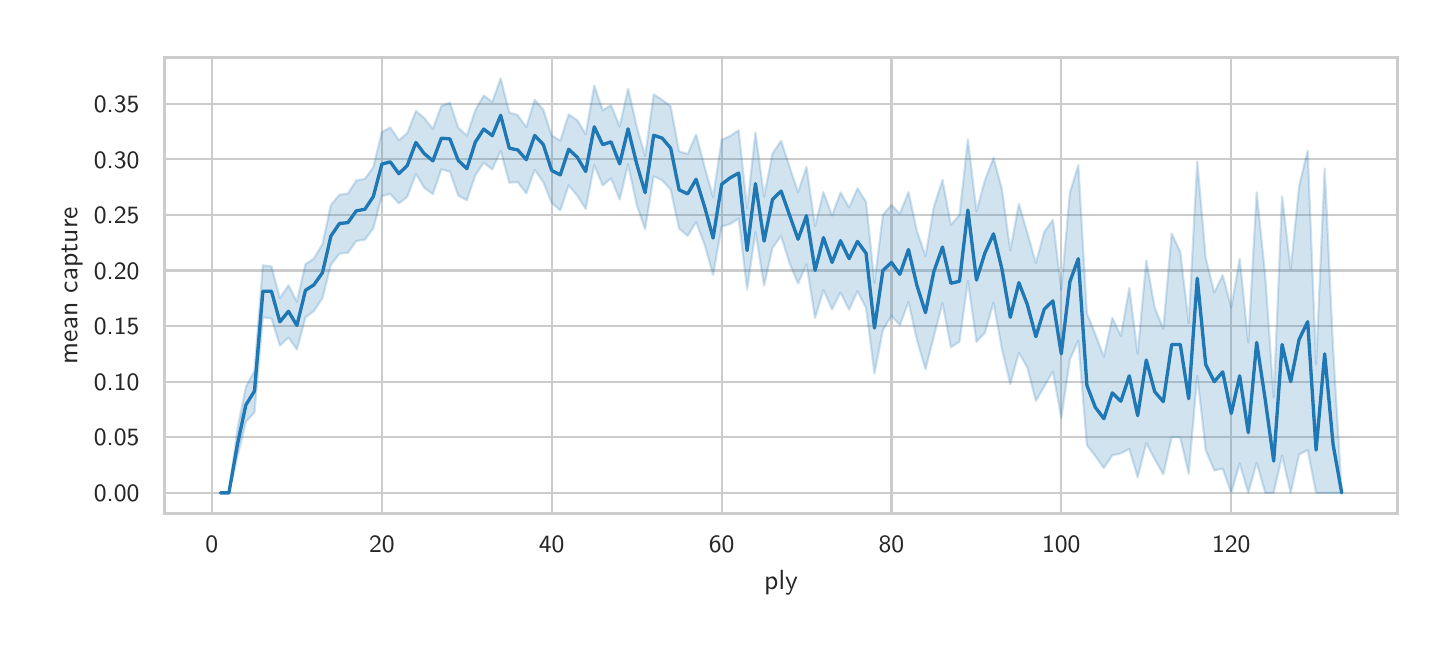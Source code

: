 \begingroup%
\makeatletter%
\begin{pgfpicture}%
\pgfpathrectangle{\pgfpointorigin}{\pgfqpoint{7.0in}{3.0in}}%
\pgfusepath{use as bounding box, clip}%
\begin{pgfscope}%
\pgfsetbuttcap%
\pgfsetmiterjoin%
\definecolor{currentfill}{rgb}{1.0,1.0,1.0}%
\pgfsetfillcolor{currentfill}%
\pgfsetlinewidth{0.0pt}%
\definecolor{currentstroke}{rgb}{1.0,1.0,1.0}%
\pgfsetstrokecolor{currentstroke}%
\pgfsetdash{}{0pt}%
\pgfpathmoveto{\pgfqpoint{0.0in}{0.0in}}%
\pgfpathlineto{\pgfqpoint{7.0in}{0.0in}}%
\pgfpathlineto{\pgfqpoint{7.0in}{3.0in}}%
\pgfpathlineto{\pgfqpoint{0.0in}{3.0in}}%
\pgfpathclose%
\pgfusepath{fill}%
\end{pgfscope}%
\begin{pgfscope}%
\pgfsetbuttcap%
\pgfsetmiterjoin%
\definecolor{currentfill}{rgb}{1.0,1.0,1.0}%
\pgfsetfillcolor{currentfill}%
\pgfsetlinewidth{0.0pt}%
\definecolor{currentstroke}{rgb}{0.0,0.0,0.0}%
\pgfsetstrokecolor{currentstroke}%
\pgfsetstrokeopacity{0.0}%
\pgfsetdash{}{0pt}%
\pgfpathmoveto{\pgfqpoint{0.684in}{0.571in}}%
\pgfpathlineto{\pgfqpoint{6.85in}{0.571in}}%
\pgfpathlineto{\pgfqpoint{6.85in}{2.85in}}%
\pgfpathlineto{\pgfqpoint{0.684in}{2.85in}}%
\pgfpathclose%
\pgfusepath{fill}%
\end{pgfscope}%
\begin{pgfscope}%
\pgfpathrectangle{\pgfqpoint{0.684in}{0.571in}}{\pgfqpoint{6.166in}{2.279in}}%
\pgfusepath{clip}%
\pgfsetroundcap%
\pgfsetroundjoin%
\pgfsetlinewidth{0.803pt}%
\definecolor{currentstroke}{rgb}{0.8,0.8,0.8}%
\pgfsetstrokecolor{currentstroke}%
\pgfsetdash{}{0pt}%
\pgfpathmoveto{\pgfqpoint{0.921in}{0.571in}}%
\pgfpathlineto{\pgfqpoint{0.921in}{2.85in}}%
\pgfusepath{stroke}%
\end{pgfscope}%
\begin{pgfscope}%
\definecolor{textcolor}{rgb}{0.15,0.15,0.15}%
\pgfsetstrokecolor{textcolor}%
\pgfsetfillcolor{textcolor}%
\pgftext[x=0.921in,y=0.456in,,top]{\color{textcolor}\sffamily\fontsize{8.8}{10.56}\selectfont 0}%
\end{pgfscope}%
\begin{pgfscope}%
\pgfpathrectangle{\pgfqpoint{0.684in}{0.571in}}{\pgfqpoint{6.166in}{2.279in}}%
\pgfusepath{clip}%
\pgfsetroundcap%
\pgfsetroundjoin%
\pgfsetlinewidth{0.803pt}%
\definecolor{currentstroke}{rgb}{0.8,0.8,0.8}%
\pgfsetstrokecolor{currentstroke}%
\pgfsetdash{}{0pt}%
\pgfpathmoveto{\pgfqpoint{1.771in}{0.571in}}%
\pgfpathlineto{\pgfqpoint{1.771in}{2.85in}}%
\pgfusepath{stroke}%
\end{pgfscope}%
\begin{pgfscope}%
\definecolor{textcolor}{rgb}{0.15,0.15,0.15}%
\pgfsetstrokecolor{textcolor}%
\pgfsetfillcolor{textcolor}%
\pgftext[x=1.771in,y=0.456in,,top]{\color{textcolor}\sffamily\fontsize{8.8}{10.56}\selectfont 20}%
\end{pgfscope}%
\begin{pgfscope}%
\pgfpathrectangle{\pgfqpoint{0.684in}{0.571in}}{\pgfqpoint{6.166in}{2.279in}}%
\pgfusepath{clip}%
\pgfsetroundcap%
\pgfsetroundjoin%
\pgfsetlinewidth{0.803pt}%
\definecolor{currentstroke}{rgb}{0.8,0.8,0.8}%
\pgfsetstrokecolor{currentstroke}%
\pgfsetdash{}{0pt}%
\pgfpathmoveto{\pgfqpoint{2.62in}{0.571in}}%
\pgfpathlineto{\pgfqpoint{2.62in}{2.85in}}%
\pgfusepath{stroke}%
\end{pgfscope}%
\begin{pgfscope}%
\definecolor{textcolor}{rgb}{0.15,0.15,0.15}%
\pgfsetstrokecolor{textcolor}%
\pgfsetfillcolor{textcolor}%
\pgftext[x=2.62in,y=0.456in,,top]{\color{textcolor}\sffamily\fontsize{8.8}{10.56}\selectfont 40}%
\end{pgfscope}%
\begin{pgfscope}%
\pgfpathrectangle{\pgfqpoint{0.684in}{0.571in}}{\pgfqpoint{6.166in}{2.279in}}%
\pgfusepath{clip}%
\pgfsetroundcap%
\pgfsetroundjoin%
\pgfsetlinewidth{0.803pt}%
\definecolor{currentstroke}{rgb}{0.8,0.8,0.8}%
\pgfsetstrokecolor{currentstroke}%
\pgfsetdash{}{0pt}%
\pgfpathmoveto{\pgfqpoint{3.47in}{0.571in}}%
\pgfpathlineto{\pgfqpoint{3.47in}{2.85in}}%
\pgfusepath{stroke}%
\end{pgfscope}%
\begin{pgfscope}%
\definecolor{textcolor}{rgb}{0.15,0.15,0.15}%
\pgfsetstrokecolor{textcolor}%
\pgfsetfillcolor{textcolor}%
\pgftext[x=3.47in,y=0.456in,,top]{\color{textcolor}\sffamily\fontsize{8.8}{10.56}\selectfont 60}%
\end{pgfscope}%
\begin{pgfscope}%
\pgfpathrectangle{\pgfqpoint{0.684in}{0.571in}}{\pgfqpoint{6.166in}{2.279in}}%
\pgfusepath{clip}%
\pgfsetroundcap%
\pgfsetroundjoin%
\pgfsetlinewidth{0.803pt}%
\definecolor{currentstroke}{rgb}{0.8,0.8,0.8}%
\pgfsetstrokecolor{currentstroke}%
\pgfsetdash{}{0pt}%
\pgfpathmoveto{\pgfqpoint{4.319in}{0.571in}}%
\pgfpathlineto{\pgfqpoint{4.319in}{2.85in}}%
\pgfusepath{stroke}%
\end{pgfscope}%
\begin{pgfscope}%
\definecolor{textcolor}{rgb}{0.15,0.15,0.15}%
\pgfsetstrokecolor{textcolor}%
\pgfsetfillcolor{textcolor}%
\pgftext[x=4.319in,y=0.456in,,top]{\color{textcolor}\sffamily\fontsize{8.8}{10.56}\selectfont 80}%
\end{pgfscope}%
\begin{pgfscope}%
\pgfpathrectangle{\pgfqpoint{0.684in}{0.571in}}{\pgfqpoint{6.166in}{2.279in}}%
\pgfusepath{clip}%
\pgfsetroundcap%
\pgfsetroundjoin%
\pgfsetlinewidth{0.803pt}%
\definecolor{currentstroke}{rgb}{0.8,0.8,0.8}%
\pgfsetstrokecolor{currentstroke}%
\pgfsetdash{}{0pt}%
\pgfpathmoveto{\pgfqpoint{5.168in}{0.571in}}%
\pgfpathlineto{\pgfqpoint{5.168in}{2.85in}}%
\pgfusepath{stroke}%
\end{pgfscope}%
\begin{pgfscope}%
\definecolor{textcolor}{rgb}{0.15,0.15,0.15}%
\pgfsetstrokecolor{textcolor}%
\pgfsetfillcolor{textcolor}%
\pgftext[x=5.168in,y=0.456in,,top]{\color{textcolor}\sffamily\fontsize{8.8}{10.56}\selectfont 100}%
\end{pgfscope}%
\begin{pgfscope}%
\pgfpathrectangle{\pgfqpoint{0.684in}{0.571in}}{\pgfqpoint{6.166in}{2.279in}}%
\pgfusepath{clip}%
\pgfsetroundcap%
\pgfsetroundjoin%
\pgfsetlinewidth{0.803pt}%
\definecolor{currentstroke}{rgb}{0.8,0.8,0.8}%
\pgfsetstrokecolor{currentstroke}%
\pgfsetdash{}{0pt}%
\pgfpathmoveto{\pgfqpoint{6.018in}{0.571in}}%
\pgfpathlineto{\pgfqpoint{6.018in}{2.85in}}%
\pgfusepath{stroke}%
\end{pgfscope}%
\begin{pgfscope}%
\definecolor{textcolor}{rgb}{0.15,0.15,0.15}%
\pgfsetstrokecolor{textcolor}%
\pgfsetfillcolor{textcolor}%
\pgftext[x=6.018in,y=0.456in,,top]{\color{textcolor}\sffamily\fontsize{8.8}{10.56}\selectfont 120}%
\end{pgfscope}%
\begin{pgfscope}%
\definecolor{textcolor}{rgb}{0.15,0.15,0.15}%
\pgfsetstrokecolor{textcolor}%
\pgfsetfillcolor{textcolor}%
\pgftext[x=3.767in,y=0.288in,,top]{\color{textcolor}\sffamily\fontsize{9.6}{11.52}\selectfont ply}%
\end{pgfscope}%
\begin{pgfscope}%
\pgfpathrectangle{\pgfqpoint{0.684in}{0.571in}}{\pgfqpoint{6.166in}{2.279in}}%
\pgfusepath{clip}%
\pgfsetroundcap%
\pgfsetroundjoin%
\pgfsetlinewidth{0.803pt}%
\definecolor{currentstroke}{rgb}{0.8,0.8,0.8}%
\pgfsetstrokecolor{currentstroke}%
\pgfsetdash{}{0pt}%
\pgfpathmoveto{\pgfqpoint{0.684in}{0.674in}}%
\pgfpathlineto{\pgfqpoint{6.85in}{0.674in}}%
\pgfusepath{stroke}%
\end{pgfscope}%
\begin{pgfscope}%
\definecolor{textcolor}{rgb}{0.15,0.15,0.15}%
\pgfsetstrokecolor{textcolor}%
\pgfsetfillcolor{textcolor}%
\pgftext[x=0.331in,y=0.631in,left,base]{\color{textcolor}\sffamily\fontsize{8.8}{10.56}\selectfont 0.00}%
\end{pgfscope}%
\begin{pgfscope}%
\pgfpathrectangle{\pgfqpoint{0.684in}{0.571in}}{\pgfqpoint{6.166in}{2.279in}}%
\pgfusepath{clip}%
\pgfsetroundcap%
\pgfsetroundjoin%
\pgfsetlinewidth{0.803pt}%
\definecolor{currentstroke}{rgb}{0.8,0.8,0.8}%
\pgfsetstrokecolor{currentstroke}%
\pgfsetdash{}{0pt}%
\pgfpathmoveto{\pgfqpoint{0.684in}{0.952in}}%
\pgfpathlineto{\pgfqpoint{6.85in}{0.952in}}%
\pgfusepath{stroke}%
\end{pgfscope}%
\begin{pgfscope}%
\definecolor{textcolor}{rgb}{0.15,0.15,0.15}%
\pgfsetstrokecolor{textcolor}%
\pgfsetfillcolor{textcolor}%
\pgftext[x=0.331in,y=0.909in,left,base]{\color{textcolor}\sffamily\fontsize{8.8}{10.56}\selectfont 0.05}%
\end{pgfscope}%
\begin{pgfscope}%
\pgfpathrectangle{\pgfqpoint{0.684in}{0.571in}}{\pgfqpoint{6.166in}{2.279in}}%
\pgfusepath{clip}%
\pgfsetroundcap%
\pgfsetroundjoin%
\pgfsetlinewidth{0.803pt}%
\definecolor{currentstroke}{rgb}{0.8,0.8,0.8}%
\pgfsetstrokecolor{currentstroke}%
\pgfsetdash{}{0pt}%
\pgfpathmoveto{\pgfqpoint{0.684in}{1.23in}}%
\pgfpathlineto{\pgfqpoint{6.85in}{1.23in}}%
\pgfusepath{stroke}%
\end{pgfscope}%
\begin{pgfscope}%
\definecolor{textcolor}{rgb}{0.15,0.15,0.15}%
\pgfsetstrokecolor{textcolor}%
\pgfsetfillcolor{textcolor}%
\pgftext[x=0.331in,y=1.187in,left,base]{\color{textcolor}\sffamily\fontsize{8.8}{10.56}\selectfont 0.10}%
\end{pgfscope}%
\begin{pgfscope}%
\pgfpathrectangle{\pgfqpoint{0.684in}{0.571in}}{\pgfqpoint{6.166in}{2.279in}}%
\pgfusepath{clip}%
\pgfsetroundcap%
\pgfsetroundjoin%
\pgfsetlinewidth{0.803pt}%
\definecolor{currentstroke}{rgb}{0.8,0.8,0.8}%
\pgfsetstrokecolor{currentstroke}%
\pgfsetdash{}{0pt}%
\pgfpathmoveto{\pgfqpoint{0.684in}{1.508in}}%
\pgfpathlineto{\pgfqpoint{6.85in}{1.508in}}%
\pgfusepath{stroke}%
\end{pgfscope}%
\begin{pgfscope}%
\definecolor{textcolor}{rgb}{0.15,0.15,0.15}%
\pgfsetstrokecolor{textcolor}%
\pgfsetfillcolor{textcolor}%
\pgftext[x=0.331in,y=1.464in,left,base]{\color{textcolor}\sffamily\fontsize{8.8}{10.56}\selectfont 0.15}%
\end{pgfscope}%
\begin{pgfscope}%
\pgfpathrectangle{\pgfqpoint{0.684in}{0.571in}}{\pgfqpoint{6.166in}{2.279in}}%
\pgfusepath{clip}%
\pgfsetroundcap%
\pgfsetroundjoin%
\pgfsetlinewidth{0.803pt}%
\definecolor{currentstroke}{rgb}{0.8,0.8,0.8}%
\pgfsetstrokecolor{currentstroke}%
\pgfsetdash{}{0pt}%
\pgfpathmoveto{\pgfqpoint{0.684in}{1.786in}}%
\pgfpathlineto{\pgfqpoint{6.85in}{1.786in}}%
\pgfusepath{stroke}%
\end{pgfscope}%
\begin{pgfscope}%
\definecolor{textcolor}{rgb}{0.15,0.15,0.15}%
\pgfsetstrokecolor{textcolor}%
\pgfsetfillcolor{textcolor}%
\pgftext[x=0.331in,y=1.742in,left,base]{\color{textcolor}\sffamily\fontsize{8.8}{10.56}\selectfont 0.20}%
\end{pgfscope}%
\begin{pgfscope}%
\pgfpathrectangle{\pgfqpoint{0.684in}{0.571in}}{\pgfqpoint{6.166in}{2.279in}}%
\pgfusepath{clip}%
\pgfsetroundcap%
\pgfsetroundjoin%
\pgfsetlinewidth{0.803pt}%
\definecolor{currentstroke}{rgb}{0.8,0.8,0.8}%
\pgfsetstrokecolor{currentstroke}%
\pgfsetdash{}{0pt}%
\pgfpathmoveto{\pgfqpoint{0.684in}{2.064in}}%
\pgfpathlineto{\pgfqpoint{6.85in}{2.064in}}%
\pgfusepath{stroke}%
\end{pgfscope}%
\begin{pgfscope}%
\definecolor{textcolor}{rgb}{0.15,0.15,0.15}%
\pgfsetstrokecolor{textcolor}%
\pgfsetfillcolor{textcolor}%
\pgftext[x=0.331in,y=2.02in,left,base]{\color{textcolor}\sffamily\fontsize{8.8}{10.56}\selectfont 0.25}%
\end{pgfscope}%
\begin{pgfscope}%
\pgfpathrectangle{\pgfqpoint{0.684in}{0.571in}}{\pgfqpoint{6.166in}{2.279in}}%
\pgfusepath{clip}%
\pgfsetroundcap%
\pgfsetroundjoin%
\pgfsetlinewidth{0.803pt}%
\definecolor{currentstroke}{rgb}{0.8,0.8,0.8}%
\pgfsetstrokecolor{currentstroke}%
\pgfsetdash{}{0pt}%
\pgfpathmoveto{\pgfqpoint{0.684in}{2.342in}}%
\pgfpathlineto{\pgfqpoint{6.85in}{2.342in}}%
\pgfusepath{stroke}%
\end{pgfscope}%
\begin{pgfscope}%
\definecolor{textcolor}{rgb}{0.15,0.15,0.15}%
\pgfsetstrokecolor{textcolor}%
\pgfsetfillcolor{textcolor}%
\pgftext[x=0.331in,y=2.298in,left,base]{\color{textcolor}\sffamily\fontsize{8.8}{10.56}\selectfont 0.30}%
\end{pgfscope}%
\begin{pgfscope}%
\pgfpathrectangle{\pgfqpoint{0.684in}{0.571in}}{\pgfqpoint{6.166in}{2.279in}}%
\pgfusepath{clip}%
\pgfsetroundcap%
\pgfsetroundjoin%
\pgfsetlinewidth{0.803pt}%
\definecolor{currentstroke}{rgb}{0.8,0.8,0.8}%
\pgfsetstrokecolor{currentstroke}%
\pgfsetdash{}{0pt}%
\pgfpathmoveto{\pgfqpoint{0.684in}{2.62in}}%
\pgfpathlineto{\pgfqpoint{6.85in}{2.62in}}%
\pgfusepath{stroke}%
\end{pgfscope}%
\begin{pgfscope}%
\definecolor{textcolor}{rgb}{0.15,0.15,0.15}%
\pgfsetstrokecolor{textcolor}%
\pgfsetfillcolor{textcolor}%
\pgftext[x=0.331in,y=2.576in,left,base]{\color{textcolor}\sffamily\fontsize{8.8}{10.56}\selectfont 0.35}%
\end{pgfscope}%
\begin{pgfscope}%
\definecolor{textcolor}{rgb}{0.15,0.15,0.15}%
\pgfsetstrokecolor{textcolor}%
\pgfsetfillcolor{textcolor}%
\pgftext[x=0.275in,y=1.71in,,bottom,rotate=90.0]{\color{textcolor}\sffamily\fontsize{9.6}{11.52}\selectfont mean capture}%
\end{pgfscope}%
\begin{pgfscope}%
\pgfpathrectangle{\pgfqpoint{0.684in}{0.571in}}{\pgfqpoint{6.166in}{2.279in}}%
\pgfusepath{clip}%
\pgfsetbuttcap%
\pgfsetroundjoin%
\definecolor{currentfill}{rgb}{0.122,0.467,0.706}%
\pgfsetfillcolor{currentfill}%
\pgfsetfillopacity{0.2}%
\pgfsetlinewidth{0.803pt}%
\definecolor{currentstroke}{rgb}{0.122,0.467,0.706}%
\pgfsetstrokecolor{currentstroke}%
\pgfsetstrokeopacity{0.2}%
\pgfsetdash{}{0pt}%
\pgfpathmoveto{\pgfqpoint{0.964in}{0.674in}}%
\pgfpathlineto{\pgfqpoint{0.964in}{0.674in}}%
\pgfpathlineto{\pgfqpoint{1.006in}{0.674in}}%
\pgfpathlineto{\pgfqpoint{1.049in}{0.855in}}%
\pgfpathlineto{\pgfqpoint{1.091in}{1.029in}}%
\pgfpathlineto{\pgfqpoint{1.134in}{1.076in}}%
\pgfpathlineto{\pgfqpoint{1.176in}{1.552in}}%
\pgfpathlineto{\pgfqpoint{1.219in}{1.546in}}%
\pgfpathlineto{\pgfqpoint{1.261in}{1.41in}}%
\pgfpathlineto{\pgfqpoint{1.304in}{1.451in}}%
\pgfpathlineto{\pgfqpoint{1.346in}{1.391in}}%
\pgfpathlineto{\pgfqpoint{1.389in}{1.551in}}%
\pgfpathlineto{\pgfqpoint{1.431in}{1.583in}}%
\pgfpathlineto{\pgfqpoint{1.474in}{1.648in}}%
\pgfpathlineto{\pgfqpoint{1.516in}{1.814in}}%
\pgfpathlineto{\pgfqpoint{1.559in}{1.87in}}%
\pgfpathlineto{\pgfqpoint{1.601in}{1.874in}}%
\pgfpathlineto{\pgfqpoint{1.643in}{1.933in}}%
\pgfpathlineto{\pgfqpoint{1.686in}{1.94in}}%
\pgfpathlineto{\pgfqpoint{1.728in}{1.996in}}%
\pgfpathlineto{\pgfqpoint{1.771in}{2.158in}}%
\pgfpathlineto{\pgfqpoint{1.813in}{2.169in}}%
\pgfpathlineto{\pgfqpoint{1.856in}{2.121in}}%
\pgfpathlineto{\pgfqpoint{1.898in}{2.154in}}%
\pgfpathlineto{\pgfqpoint{1.941in}{2.269in}}%
\pgfpathlineto{\pgfqpoint{1.983in}{2.199in}}%
\pgfpathlineto{\pgfqpoint{2.026in}{2.168in}}%
\pgfpathlineto{\pgfqpoint{2.068in}{2.292in}}%
\pgfpathlineto{\pgfqpoint{2.111in}{2.28in}}%
\pgfpathlineto{\pgfqpoint{2.153in}{2.16in}}%
\pgfpathlineto{\pgfqpoint{2.196in}{2.137in}}%
\pgfpathlineto{\pgfqpoint{2.238in}{2.262in}}%
\pgfpathlineto{\pgfqpoint{2.28in}{2.325in}}%
\pgfpathlineto{\pgfqpoint{2.323in}{2.291in}}%
\pgfpathlineto{\pgfqpoint{2.365in}{2.385in}}%
\pgfpathlineto{\pgfqpoint{2.408in}{2.225in}}%
\pgfpathlineto{\pgfqpoint{2.45in}{2.228in}}%
\pgfpathlineto{\pgfqpoint{2.493in}{2.171in}}%
\pgfpathlineto{\pgfqpoint{2.535in}{2.29in}}%
\pgfpathlineto{\pgfqpoint{2.578in}{2.228in}}%
\pgfpathlineto{\pgfqpoint{2.62in}{2.124in}}%
\pgfpathlineto{\pgfqpoint{2.663in}{2.087in}}%
\pgfpathlineto{\pgfqpoint{2.705in}{2.212in}}%
\pgfpathlineto{\pgfqpoint{2.748in}{2.16in}}%
\pgfpathlineto{\pgfqpoint{2.79in}{2.094in}}%
\pgfpathlineto{\pgfqpoint{2.833in}{2.313in}}%
\pgfpathlineto{\pgfqpoint{2.875in}{2.211in}}%
\pgfpathlineto{\pgfqpoint{2.917in}{2.247in}}%
\pgfpathlineto{\pgfqpoint{2.96in}{2.141in}}%
\pgfpathlineto{\pgfqpoint{3.002in}{2.317in}}%
\pgfpathlineto{\pgfqpoint{3.045in}{2.115in}}%
\pgfpathlineto{\pgfqpoint{3.087in}{1.992in}}%
\pgfpathlineto{\pgfqpoint{3.13in}{2.257in}}%
\pgfpathlineto{\pgfqpoint{3.172in}{2.237in}}%
\pgfpathlineto{\pgfqpoint{3.215in}{2.191in}}%
\pgfpathlineto{\pgfqpoint{3.257in}{1.996in}}%
\pgfpathlineto{\pgfqpoint{3.3in}{1.959in}}%
\pgfpathlineto{\pgfqpoint{3.342in}{2.028in}}%
\pgfpathlineto{\pgfqpoint{3.385in}{1.914in}}%
\pgfpathlineto{\pgfqpoint{3.427in}{1.764in}}%
\pgfpathlineto{\pgfqpoint{3.47in}{2.006in}}%
\pgfpathlineto{\pgfqpoint{3.512in}{2.018in}}%
\pgfpathlineto{\pgfqpoint{3.555in}{2.046in}}%
\pgfpathlineto{\pgfqpoint{3.597in}{1.691in}}%
\pgfpathlineto{\pgfqpoint{3.639in}{1.978in}}%
\pgfpathlineto{\pgfqpoint{3.682in}{1.71in}}%
\pgfpathlineto{\pgfqpoint{3.724in}{1.899in}}%
\pgfpathlineto{\pgfqpoint{3.767in}{1.959in}}%
\pgfpathlineto{\pgfqpoint{3.809in}{1.823in}}%
\pgfpathlineto{\pgfqpoint{3.852in}{1.721in}}%
\pgfpathlineto{\pgfqpoint{3.894in}{1.817in}}%
\pgfpathlineto{\pgfqpoint{3.937in}{1.548in}}%
\pgfpathlineto{\pgfqpoint{3.979in}{1.688in}}%
\pgfpathlineto{\pgfqpoint{4.022in}{1.592in}}%
\pgfpathlineto{\pgfqpoint{4.064in}{1.676in}}%
\pgfpathlineto{\pgfqpoint{4.107in}{1.589in}}%
\pgfpathlineto{\pgfqpoint{4.149in}{1.683in}}%
\pgfpathlineto{\pgfqpoint{4.192in}{1.598in}}%
\pgfpathlineto{\pgfqpoint{4.234in}{1.271in}}%
\pgfpathlineto{\pgfqpoint{4.276in}{1.487in}}%
\pgfpathlineto{\pgfqpoint{4.319in}{1.56in}}%
\pgfpathlineto{\pgfqpoint{4.361in}{1.512in}}%
\pgfpathlineto{\pgfqpoint{4.404in}{1.629in}}%
\pgfpathlineto{\pgfqpoint{4.446in}{1.44in}}%
\pgfpathlineto{\pgfqpoint{4.489in}{1.292in}}%
\pgfpathlineto{\pgfqpoint{4.531in}{1.457in}}%
\pgfpathlineto{\pgfqpoint{4.574in}{1.623in}}%
\pgfpathlineto{\pgfqpoint{4.616in}{1.402in}}%
\pgfpathlineto{\pgfqpoint{4.659in}{1.43in}}%
\pgfpathlineto{\pgfqpoint{4.701in}{1.735in}}%
\pgfpathlineto{\pgfqpoint{4.744in}{1.429in}}%
\pgfpathlineto{\pgfqpoint{4.786in}{1.474in}}%
\pgfpathlineto{\pgfqpoint{4.829in}{1.626in}}%
\pgfpathlineto{\pgfqpoint{4.871in}{1.394in}}%
\pgfpathlineto{\pgfqpoint{4.913in}{1.218in}}%
\pgfpathlineto{\pgfqpoint{4.956in}{1.375in}}%
\pgfpathlineto{\pgfqpoint{4.998in}{1.301in}}%
\pgfpathlineto{\pgfqpoint{5.041in}{1.134in}}%
\pgfpathlineto{\pgfqpoint{5.083in}{1.206in}}%
\pgfpathlineto{\pgfqpoint{5.126in}{1.281in}}%
\pgfpathlineto{\pgfqpoint{5.168in}{1.049in}}%
\pgfpathlineto{\pgfqpoint{5.211in}{1.341in}}%
\pgfpathlineto{\pgfqpoint{5.253in}{1.435in}}%
\pgfpathlineto{\pgfqpoint{5.296in}{0.913in}}%
\pgfpathlineto{\pgfqpoint{5.338in}{0.858in}}%
\pgfpathlineto{\pgfqpoint{5.381in}{0.798in}}%
\pgfpathlineto{\pgfqpoint{5.423in}{0.862in}}%
\pgfpathlineto{\pgfqpoint{5.466in}{0.871in}}%
\pgfpathlineto{\pgfqpoint{5.508in}{0.894in}}%
\pgfpathlineto{\pgfqpoint{5.55in}{0.752in}}%
\pgfpathlineto{\pgfqpoint{5.593in}{0.923in}}%
\pgfpathlineto{\pgfqpoint{5.635in}{0.843in}}%
\pgfpathlineto{\pgfqpoint{5.678in}{0.766in}}%
\pgfpathlineto{\pgfqpoint{5.72in}{0.952in}}%
\pgfpathlineto{\pgfqpoint{5.763in}{0.952in}}%
\pgfpathlineto{\pgfqpoint{5.805in}{0.769in}}%
\pgfpathlineto{\pgfqpoint{5.848in}{1.259in}}%
\pgfpathlineto{\pgfqpoint{5.89in}{0.888in}}%
\pgfpathlineto{\pgfqpoint{5.933in}{0.786in}}%
\pgfpathlineto{\pgfqpoint{5.975in}{0.795in}}%
\pgfpathlineto{\pgfqpoint{6.018in}{0.674in}}%
\pgfpathlineto{\pgfqpoint{6.06in}{0.821in}}%
\pgfpathlineto{\pgfqpoint{6.103in}{0.674in}}%
\pgfpathlineto{\pgfqpoint{6.145in}{0.825in}}%
\pgfpathlineto{\pgfqpoint{6.188in}{0.674in}}%
\pgfpathlineto{\pgfqpoint{6.23in}{0.674in}}%
\pgfpathlineto{\pgfqpoint{6.272in}{0.86in}}%
\pgfpathlineto{\pgfqpoint{6.315in}{0.674in}}%
\pgfpathlineto{\pgfqpoint{6.357in}{0.866in}}%
\pgfpathlineto{\pgfqpoint{6.4in}{0.888in}}%
\pgfpathlineto{\pgfqpoint{6.442in}{0.674in}}%
\pgfpathlineto{\pgfqpoint{6.485in}{0.674in}}%
\pgfpathlineto{\pgfqpoint{6.527in}{0.674in}}%
\pgfpathlineto{\pgfqpoint{6.57in}{0.674in}}%
\pgfpathlineto{\pgfqpoint{6.57in}{0.674in}}%
\pgfpathlineto{\pgfqpoint{6.57in}{0.674in}}%
\pgfpathlineto{\pgfqpoint{6.527in}{1.399in}}%
\pgfpathlineto{\pgfqpoint{6.485in}{2.296in}}%
\pgfpathlineto{\pgfqpoint{6.442in}{1.316in}}%
\pgfpathlineto{\pgfqpoint{6.4in}{2.385in}}%
\pgfpathlineto{\pgfqpoint{6.357in}{2.208in}}%
\pgfpathlineto{\pgfqpoint{6.315in}{1.791in}}%
\pgfpathlineto{\pgfqpoint{6.272in}{2.157in}}%
\pgfpathlineto{\pgfqpoint{6.23in}{1.151in}}%
\pgfpathlineto{\pgfqpoint{6.188in}{1.755in}}%
\pgfpathlineto{\pgfqpoint{6.145in}{2.177in}}%
\pgfpathlineto{\pgfqpoint{6.103in}{1.426in}}%
\pgfpathlineto{\pgfqpoint{6.06in}{1.845in}}%
\pgfpathlineto{\pgfqpoint{6.018in}{1.601in}}%
\pgfpathlineto{\pgfqpoint{5.975in}{1.762in}}%
\pgfpathlineto{\pgfqpoint{5.933in}{1.675in}}%
\pgfpathlineto{\pgfqpoint{5.89in}{1.85in}}%
\pgfpathlineto{\pgfqpoint{5.848in}{2.332in}}%
\pgfpathlineto{\pgfqpoint{5.805in}{1.522in}}%
\pgfpathlineto{\pgfqpoint{5.763in}{1.879in}}%
\pgfpathlineto{\pgfqpoint{5.72in}{1.971in}}%
\pgfpathlineto{\pgfqpoint{5.678in}{1.494in}}%
\pgfpathlineto{\pgfqpoint{5.635in}{1.601in}}%
\pgfpathlineto{\pgfqpoint{5.593in}{1.836in}}%
\pgfpathlineto{\pgfqpoint{5.55in}{1.369in}}%
\pgfpathlineto{\pgfqpoint{5.508in}{1.698in}}%
\pgfpathlineto{\pgfqpoint{5.466in}{1.459in}}%
\pgfpathlineto{\pgfqpoint{5.423in}{1.549in}}%
\pgfpathlineto{\pgfqpoint{5.381in}{1.354in}}%
\pgfpathlineto{\pgfqpoint{5.338in}{1.468in}}%
\pgfpathlineto{\pgfqpoint{5.296in}{1.571in}}%
\pgfpathlineto{\pgfqpoint{5.253in}{2.313in}}%
\pgfpathlineto{\pgfqpoint{5.211in}{2.175in}}%
\pgfpathlineto{\pgfqpoint{5.168in}{1.69in}}%
\pgfpathlineto{\pgfqpoint{5.126in}{2.039in}}%
\pgfpathlineto{\pgfqpoint{5.083in}{1.979in}}%
\pgfpathlineto{\pgfqpoint{5.041in}{1.823in}}%
\pgfpathlineto{\pgfqpoint{4.998in}{1.974in}}%
\pgfpathlineto{\pgfqpoint{4.956in}{2.119in}}%
\pgfpathlineto{\pgfqpoint{4.913in}{1.886in}}%
\pgfpathlineto{\pgfqpoint{4.871in}{2.194in}}%
\pgfpathlineto{\pgfqpoint{4.829in}{2.349in}}%
\pgfpathlineto{\pgfqpoint{4.786in}{2.237in}}%
\pgfpathlineto{\pgfqpoint{4.744in}{2.081in}}%
\pgfpathlineto{\pgfqpoint{4.701in}{2.441in}}%
\pgfpathlineto{\pgfqpoint{4.659in}{2.064in}}%
\pgfpathlineto{\pgfqpoint{4.616in}{2.014in}}%
\pgfpathlineto{\pgfqpoint{4.574in}{2.239in}}%
\pgfpathlineto{\pgfqpoint{4.531in}{2.104in}}%
\pgfpathlineto{\pgfqpoint{4.489in}{1.858in}}%
\pgfpathlineto{\pgfqpoint{4.446in}{1.984in}}%
\pgfpathlineto{\pgfqpoint{4.404in}{2.178in}}%
\pgfpathlineto{\pgfqpoint{4.361in}{2.07in}}%
\pgfpathlineto{\pgfqpoint{4.319in}{2.114in}}%
\pgfpathlineto{\pgfqpoint{4.276in}{2.064in}}%
\pgfpathlineto{\pgfqpoint{4.234in}{1.724in}}%
\pgfpathlineto{\pgfqpoint{4.192in}{2.128in}}%
\pgfpathlineto{\pgfqpoint{4.149in}{2.197in}}%
\pgfpathlineto{\pgfqpoint{4.107in}{2.101in}}%
\pgfpathlineto{\pgfqpoint{4.064in}{2.176in}}%
\pgfpathlineto{\pgfqpoint{4.022in}{2.06in}}%
\pgfpathlineto{\pgfqpoint{3.979in}{2.178in}}%
\pgfpathlineto{\pgfqpoint{3.937in}{2.008in}}%
\pgfpathlineto{\pgfqpoint{3.894in}{2.304in}}%
\pgfpathlineto{\pgfqpoint{3.852in}{2.178in}}%
\pgfpathlineto{\pgfqpoint{3.809in}{2.305in}}%
\pgfpathlineto{\pgfqpoint{3.767in}{2.434in}}%
\pgfpathlineto{\pgfqpoint{3.724in}{2.37in}}%
\pgfpathlineto{\pgfqpoint{3.682in}{2.156in}}%
\pgfpathlineto{\pgfqpoint{3.639in}{2.476in}}%
\pgfpathlineto{\pgfqpoint{3.597in}{2.095in}}%
\pgfpathlineto{\pgfqpoint{3.555in}{2.487in}}%
\pgfpathlineto{\pgfqpoint{3.512in}{2.458in}}%
\pgfpathlineto{\pgfqpoint{3.47in}{2.439in}}%
\pgfpathlineto{\pgfqpoint{3.427in}{2.153in}}%
\pgfpathlineto{\pgfqpoint{3.385in}{2.303in}}%
\pgfpathlineto{\pgfqpoint{3.342in}{2.466in}}%
\pgfpathlineto{\pgfqpoint{3.3in}{2.368in}}%
\pgfpathlineto{\pgfqpoint{3.257in}{2.382in}}%
\pgfpathlineto{\pgfqpoint{3.215in}{2.606in}}%
\pgfpathlineto{\pgfqpoint{3.172in}{2.64in}}%
\pgfpathlineto{\pgfqpoint{3.13in}{2.666in}}%
\pgfpathlineto{\pgfqpoint{3.087in}{2.358in}}%
\pgfpathlineto{\pgfqpoint{3.045in}{2.507in}}%
\pgfpathlineto{\pgfqpoint{3.002in}{2.695in}}%
\pgfpathlineto{\pgfqpoint{2.96in}{2.506in}}%
\pgfpathlineto{\pgfqpoint{2.917in}{2.612in}}%
\pgfpathlineto{\pgfqpoint{2.875in}{2.587in}}%
\pgfpathlineto{\pgfqpoint{2.833in}{2.71in}}%
\pgfpathlineto{\pgfqpoint{2.79in}{2.467in}}%
\pgfpathlineto{\pgfqpoint{2.748in}{2.537in}}%
\pgfpathlineto{\pgfqpoint{2.705in}{2.566in}}%
\pgfpathlineto{\pgfqpoint{2.663in}{2.435in}}%
\pgfpathlineto{\pgfqpoint{2.62in}{2.461in}}%
\pgfpathlineto{\pgfqpoint{2.578in}{2.59in}}%
\pgfpathlineto{\pgfqpoint{2.535in}{2.639in}}%
\pgfpathlineto{\pgfqpoint{2.493in}{2.502in}}%
\pgfpathlineto{\pgfqpoint{2.45in}{2.563in}}%
\pgfpathlineto{\pgfqpoint{2.408in}{2.576in}}%
\pgfpathlineto{\pgfqpoint{2.365in}{2.746in}}%
\pgfpathlineto{\pgfqpoint{2.323in}{2.629in}}%
\pgfpathlineto{\pgfqpoint{2.28in}{2.661in}}%
\pgfpathlineto{\pgfqpoint{2.238in}{2.587in}}%
\pgfpathlineto{\pgfqpoint{2.196in}{2.46in}}%
\pgfpathlineto{\pgfqpoint{2.153in}{2.5in}}%
\pgfpathlineto{\pgfqpoint{2.111in}{2.625in}}%
\pgfpathlineto{\pgfqpoint{2.068in}{2.608in}}%
\pgfpathlineto{\pgfqpoint{2.026in}{2.494in}}%
\pgfpathlineto{\pgfqpoint{1.983in}{2.548in}}%
\pgfpathlineto{\pgfqpoint{1.941in}{2.584in}}%
\pgfpathlineto{\pgfqpoint{1.898in}{2.473in}}%
\pgfpathlineto{\pgfqpoint{1.856in}{2.437in}}%
\pgfpathlineto{\pgfqpoint{1.813in}{2.501in}}%
\pgfpathlineto{\pgfqpoint{1.771in}{2.478in}}%
\pgfpathlineto{\pgfqpoint{1.728in}{2.302in}}%
\pgfpathlineto{\pgfqpoint{1.686in}{2.244in}}%
\pgfpathlineto{\pgfqpoint{1.643in}{2.236in}}%
\pgfpathlineto{\pgfqpoint{1.601in}{2.17in}}%
\pgfpathlineto{\pgfqpoint{1.559in}{2.165in}}%
\pgfpathlineto{\pgfqpoint{1.516in}{2.113in}}%
\pgfpathlineto{\pgfqpoint{1.474in}{1.918in}}%
\pgfpathlineto{\pgfqpoint{1.431in}{1.845in}}%
\pgfpathlineto{\pgfqpoint{1.389in}{1.818in}}%
\pgfpathlineto{\pgfqpoint{1.346in}{1.63in}}%
\pgfpathlineto{\pgfqpoint{1.304in}{1.712in}}%
\pgfpathlineto{\pgfqpoint{1.261in}{1.648in}}%
\pgfpathlineto{\pgfqpoint{1.219in}{1.806in}}%
\pgfpathlineto{\pgfqpoint{1.176in}{1.812in}}%
\pgfpathlineto{\pgfqpoint{1.134in}{1.285in}}%
\pgfpathlineto{\pgfqpoint{1.091in}{1.204in}}%
\pgfpathlineto{\pgfqpoint{1.049in}{0.995in}}%
\pgfpathlineto{\pgfqpoint{1.006in}{0.674in}}%
\pgfpathlineto{\pgfqpoint{0.964in}{0.674in}}%
\pgfpathclose%
\pgfusepath{stroke,fill}%
\end{pgfscope}%
\begin{pgfscope}%
\pgfpathrectangle{\pgfqpoint{0.684in}{0.571in}}{\pgfqpoint{6.166in}{2.279in}}%
\pgfusepath{clip}%
\pgfsetroundcap%
\pgfsetroundjoin%
\pgfsetlinewidth{1.204pt}%
\definecolor{currentstroke}{rgb}{0.122,0.467,0.706}%
\pgfsetstrokecolor{currentstroke}%
\pgfsetdash{}{0pt}%
\pgfpathmoveto{\pgfqpoint{0.964in}{0.674in}}%
\pgfpathlineto{\pgfqpoint{1.006in}{0.674in}}%
\pgfpathlineto{\pgfqpoint{1.049in}{0.917in}}%
\pgfpathlineto{\pgfqpoint{1.091in}{1.114in}}%
\pgfpathlineto{\pgfqpoint{1.134in}{1.183in}}%
\pgfpathlineto{\pgfqpoint{1.176in}{1.682in}}%
\pgfpathlineto{\pgfqpoint{1.219in}{1.682in}}%
\pgfpathlineto{\pgfqpoint{1.261in}{1.529in}}%
\pgfpathlineto{\pgfqpoint{1.304in}{1.582in}}%
\pgfpathlineto{\pgfqpoint{1.346in}{1.511in}}%
\pgfpathlineto{\pgfqpoint{1.389in}{1.687in}}%
\pgfpathlineto{\pgfqpoint{1.431in}{1.714in}}%
\pgfpathlineto{\pgfqpoint{1.474in}{1.775in}}%
\pgfpathlineto{\pgfqpoint{1.516in}{1.958in}}%
\pgfpathlineto{\pgfqpoint{1.559in}{2.021in}}%
\pgfpathlineto{\pgfqpoint{1.601in}{2.025in}}%
\pgfpathlineto{\pgfqpoint{1.643in}{2.084in}}%
\pgfpathlineto{\pgfqpoint{1.686in}{2.092in}}%
\pgfpathlineto{\pgfqpoint{1.728in}{2.155in}}%
\pgfpathlineto{\pgfqpoint{1.771in}{2.318in}}%
\pgfpathlineto{\pgfqpoint{1.813in}{2.329in}}%
\pgfpathlineto{\pgfqpoint{1.856in}{2.27in}}%
\pgfpathlineto{\pgfqpoint{1.898in}{2.311in}}%
\pgfpathlineto{\pgfqpoint{1.941in}{2.426in}}%
\pgfpathlineto{\pgfqpoint{1.983in}{2.37in}}%
\pgfpathlineto{\pgfqpoint{2.026in}{2.334in}}%
\pgfpathlineto{\pgfqpoint{2.068in}{2.447in}}%
\pgfpathlineto{\pgfqpoint{2.111in}{2.444in}}%
\pgfpathlineto{\pgfqpoint{2.153in}{2.336in}}%
\pgfpathlineto{\pgfqpoint{2.196in}{2.295in}}%
\pgfpathlineto{\pgfqpoint{2.238in}{2.427in}}%
\pgfpathlineto{\pgfqpoint{2.28in}{2.493in}}%
\pgfpathlineto{\pgfqpoint{2.323in}{2.46in}}%
\pgfpathlineto{\pgfqpoint{2.365in}{2.562in}}%
\pgfpathlineto{\pgfqpoint{2.408in}{2.397in}}%
\pgfpathlineto{\pgfqpoint{2.45in}{2.389in}}%
\pgfpathlineto{\pgfqpoint{2.493in}{2.34in}}%
\pgfpathlineto{\pgfqpoint{2.535in}{2.461in}}%
\pgfpathlineto{\pgfqpoint{2.578in}{2.416in}}%
\pgfpathlineto{\pgfqpoint{2.62in}{2.286in}}%
\pgfpathlineto{\pgfqpoint{2.663in}{2.264in}}%
\pgfpathlineto{\pgfqpoint{2.705in}{2.392in}}%
\pgfpathlineto{\pgfqpoint{2.748in}{2.352in}}%
\pgfpathlineto{\pgfqpoint{2.79in}{2.281in}}%
\pgfpathlineto{\pgfqpoint{2.833in}{2.504in}}%
\pgfpathlineto{\pgfqpoint{2.875in}{2.415in}}%
\pgfpathlineto{\pgfqpoint{2.917in}{2.429in}}%
\pgfpathlineto{\pgfqpoint{2.96in}{2.319in}}%
\pgfpathlineto{\pgfqpoint{3.002in}{2.494in}}%
\pgfpathlineto{\pgfqpoint{3.045in}{2.32in}}%
\pgfpathlineto{\pgfqpoint{3.087in}{2.175in}}%
\pgfpathlineto{\pgfqpoint{3.13in}{2.462in}}%
\pgfpathlineto{\pgfqpoint{3.172in}{2.448in}}%
\pgfpathlineto{\pgfqpoint{3.215in}{2.398in}}%
\pgfpathlineto{\pgfqpoint{3.257in}{2.189in}}%
\pgfpathlineto{\pgfqpoint{3.3in}{2.169in}}%
\pgfpathlineto{\pgfqpoint{3.342in}{2.242in}}%
\pgfpathlineto{\pgfqpoint{3.385in}{2.103in}}%
\pgfpathlineto{\pgfqpoint{3.427in}{1.948in}}%
\pgfpathlineto{\pgfqpoint{3.47in}{2.217in}}%
\pgfpathlineto{\pgfqpoint{3.512in}{2.249in}}%
\pgfpathlineto{\pgfqpoint{3.555in}{2.273in}}%
\pgfpathlineto{\pgfqpoint{3.597in}{1.886in}}%
\pgfpathlineto{\pgfqpoint{3.639in}{2.22in}}%
\pgfpathlineto{\pgfqpoint{3.682in}{1.933in}}%
\pgfpathlineto{\pgfqpoint{3.724in}{2.141in}}%
\pgfpathlineto{\pgfqpoint{3.767in}{2.183in}}%
\pgfpathlineto{\pgfqpoint{3.852in}{1.942in}}%
\pgfpathlineto{\pgfqpoint{3.894in}{2.06in}}%
\pgfpathlineto{\pgfqpoint{3.937in}{1.786in}}%
\pgfpathlineto{\pgfqpoint{3.979in}{1.95in}}%
\pgfpathlineto{\pgfqpoint{4.022in}{1.826in}}%
\pgfpathlineto{\pgfqpoint{4.064in}{1.935in}}%
\pgfpathlineto{\pgfqpoint{4.107in}{1.845in}}%
\pgfpathlineto{\pgfqpoint{4.149in}{1.931in}}%
\pgfpathlineto{\pgfqpoint{4.192in}{1.872in}}%
\pgfpathlineto{\pgfqpoint{4.234in}{1.498in}}%
\pgfpathlineto{\pgfqpoint{4.276in}{1.786in}}%
\pgfpathlineto{\pgfqpoint{4.319in}{1.826in}}%
\pgfpathlineto{\pgfqpoint{4.361in}{1.767in}}%
\pgfpathlineto{\pgfqpoint{4.404in}{1.891in}}%
\pgfpathlineto{\pgfqpoint{4.446in}{1.712in}}%
\pgfpathlineto{\pgfqpoint{4.489in}{1.575in}}%
\pgfpathlineto{\pgfqpoint{4.531in}{1.781in}}%
\pgfpathlineto{\pgfqpoint{4.574in}{1.903in}}%
\pgfpathlineto{\pgfqpoint{4.616in}{1.722in}}%
\pgfpathlineto{\pgfqpoint{4.659in}{1.732in}}%
\pgfpathlineto{\pgfqpoint{4.701in}{2.088in}}%
\pgfpathlineto{\pgfqpoint{4.744in}{1.738in}}%
\pgfpathlineto{\pgfqpoint{4.786in}{1.873in}}%
\pgfpathlineto{\pgfqpoint{4.829in}{1.969in}}%
\pgfpathlineto{\pgfqpoint{4.871in}{1.794in}}%
\pgfpathlineto{\pgfqpoint{4.913in}{1.552in}}%
\pgfpathlineto{\pgfqpoint{4.956in}{1.725in}}%
\pgfpathlineto{\pgfqpoint{4.998in}{1.616in}}%
\pgfpathlineto{\pgfqpoint{5.041in}{1.455in}}%
\pgfpathlineto{\pgfqpoint{5.083in}{1.593in}}%
\pgfpathlineto{\pgfqpoint{5.126in}{1.634in}}%
\pgfpathlineto{\pgfqpoint{5.168in}{1.369in}}%
\pgfpathlineto{\pgfqpoint{5.211in}{1.73in}}%
\pgfpathlineto{\pgfqpoint{5.253in}{1.845in}}%
\pgfpathlineto{\pgfqpoint{5.296in}{1.212in}}%
\pgfpathlineto{\pgfqpoint{5.338in}{1.102in}}%
\pgfpathlineto{\pgfqpoint{5.381in}{1.045in}}%
\pgfpathlineto{\pgfqpoint{5.423in}{1.174in}}%
\pgfpathlineto{\pgfqpoint{5.466in}{1.132in}}%
\pgfpathlineto{\pgfqpoint{5.508in}{1.259in}}%
\pgfpathlineto{\pgfqpoint{5.55in}{1.06in}}%
\pgfpathlineto{\pgfqpoint{5.593in}{1.338in}}%
\pgfpathlineto{\pgfqpoint{5.635in}{1.18in}}%
\pgfpathlineto{\pgfqpoint{5.678in}{1.13in}}%
\pgfpathlineto{\pgfqpoint{5.72in}{1.416in}}%
\pgfpathlineto{\pgfqpoint{5.763in}{1.416in}}%
\pgfpathlineto{\pgfqpoint{5.805in}{1.145in}}%
\pgfpathlineto{\pgfqpoint{5.848in}{1.747in}}%
\pgfpathlineto{\pgfqpoint{5.89in}{1.316in}}%
\pgfpathlineto{\pgfqpoint{5.933in}{1.23in}}%
\pgfpathlineto{\pgfqpoint{5.975in}{1.279in}}%
\pgfpathlineto{\pgfqpoint{6.018in}{1.071in}}%
\pgfpathlineto{\pgfqpoint{6.06in}{1.259in}}%
\pgfpathlineto{\pgfqpoint{6.103in}{0.975in}}%
\pgfpathlineto{\pgfqpoint{6.145in}{1.426in}}%
\pgfpathlineto{\pgfqpoint{6.188in}{1.138in}}%
\pgfpathlineto{\pgfqpoint{6.23in}{0.833in}}%
\pgfpathlineto{\pgfqpoint{6.272in}{1.416in}}%
\pgfpathlineto{\pgfqpoint{6.315in}{1.23in}}%
\pgfpathlineto{\pgfqpoint{6.357in}{1.441in}}%
\pgfpathlineto{\pgfqpoint{6.4in}{1.53in}}%
\pgfpathlineto{\pgfqpoint{6.442in}{0.888in}}%
\pgfpathlineto{\pgfqpoint{6.485in}{1.369in}}%
\pgfpathlineto{\pgfqpoint{6.527in}{0.916in}}%
\pgfpathlineto{\pgfqpoint{6.57in}{0.674in}}%
\pgfpathlineto{\pgfqpoint{6.57in}{0.674in}}%
\pgfusepath{stroke}%
\end{pgfscope}%
\begin{pgfscope}%
\pgfsetrectcap%
\pgfsetmiterjoin%
\pgfsetlinewidth{1.004pt}%
\definecolor{currentstroke}{rgb}{0.8,0.8,0.8}%
\pgfsetstrokecolor{currentstroke}%
\pgfsetdash{}{0pt}%
\pgfpathmoveto{\pgfqpoint{0.684in}{0.571in}}%
\pgfpathlineto{\pgfqpoint{0.684in}{2.85in}}%
\pgfusepath{stroke}%
\end{pgfscope}%
\begin{pgfscope}%
\pgfsetrectcap%
\pgfsetmiterjoin%
\pgfsetlinewidth{1.004pt}%
\definecolor{currentstroke}{rgb}{0.8,0.8,0.8}%
\pgfsetstrokecolor{currentstroke}%
\pgfsetdash{}{0pt}%
\pgfpathmoveto{\pgfqpoint{6.85in}{0.571in}}%
\pgfpathlineto{\pgfqpoint{6.85in}{2.85in}}%
\pgfusepath{stroke}%
\end{pgfscope}%
\begin{pgfscope}%
\pgfsetrectcap%
\pgfsetmiterjoin%
\pgfsetlinewidth{1.004pt}%
\definecolor{currentstroke}{rgb}{0.8,0.8,0.8}%
\pgfsetstrokecolor{currentstroke}%
\pgfsetdash{}{0pt}%
\pgfpathmoveto{\pgfqpoint{0.684in}{0.571in}}%
\pgfpathlineto{\pgfqpoint{6.85in}{0.571in}}%
\pgfusepath{stroke}%
\end{pgfscope}%
\begin{pgfscope}%
\pgfsetrectcap%
\pgfsetmiterjoin%
\pgfsetlinewidth{1.004pt}%
\definecolor{currentstroke}{rgb}{0.8,0.8,0.8}%
\pgfsetstrokecolor{currentstroke}%
\pgfsetdash{}{0pt}%
\pgfpathmoveto{\pgfqpoint{0.684in}{2.85in}}%
\pgfpathlineto{\pgfqpoint{6.85in}{2.85in}}%
\pgfusepath{stroke}%
\end{pgfscope}%
\end{pgfpicture}%
\makeatother%
\endgroup%
